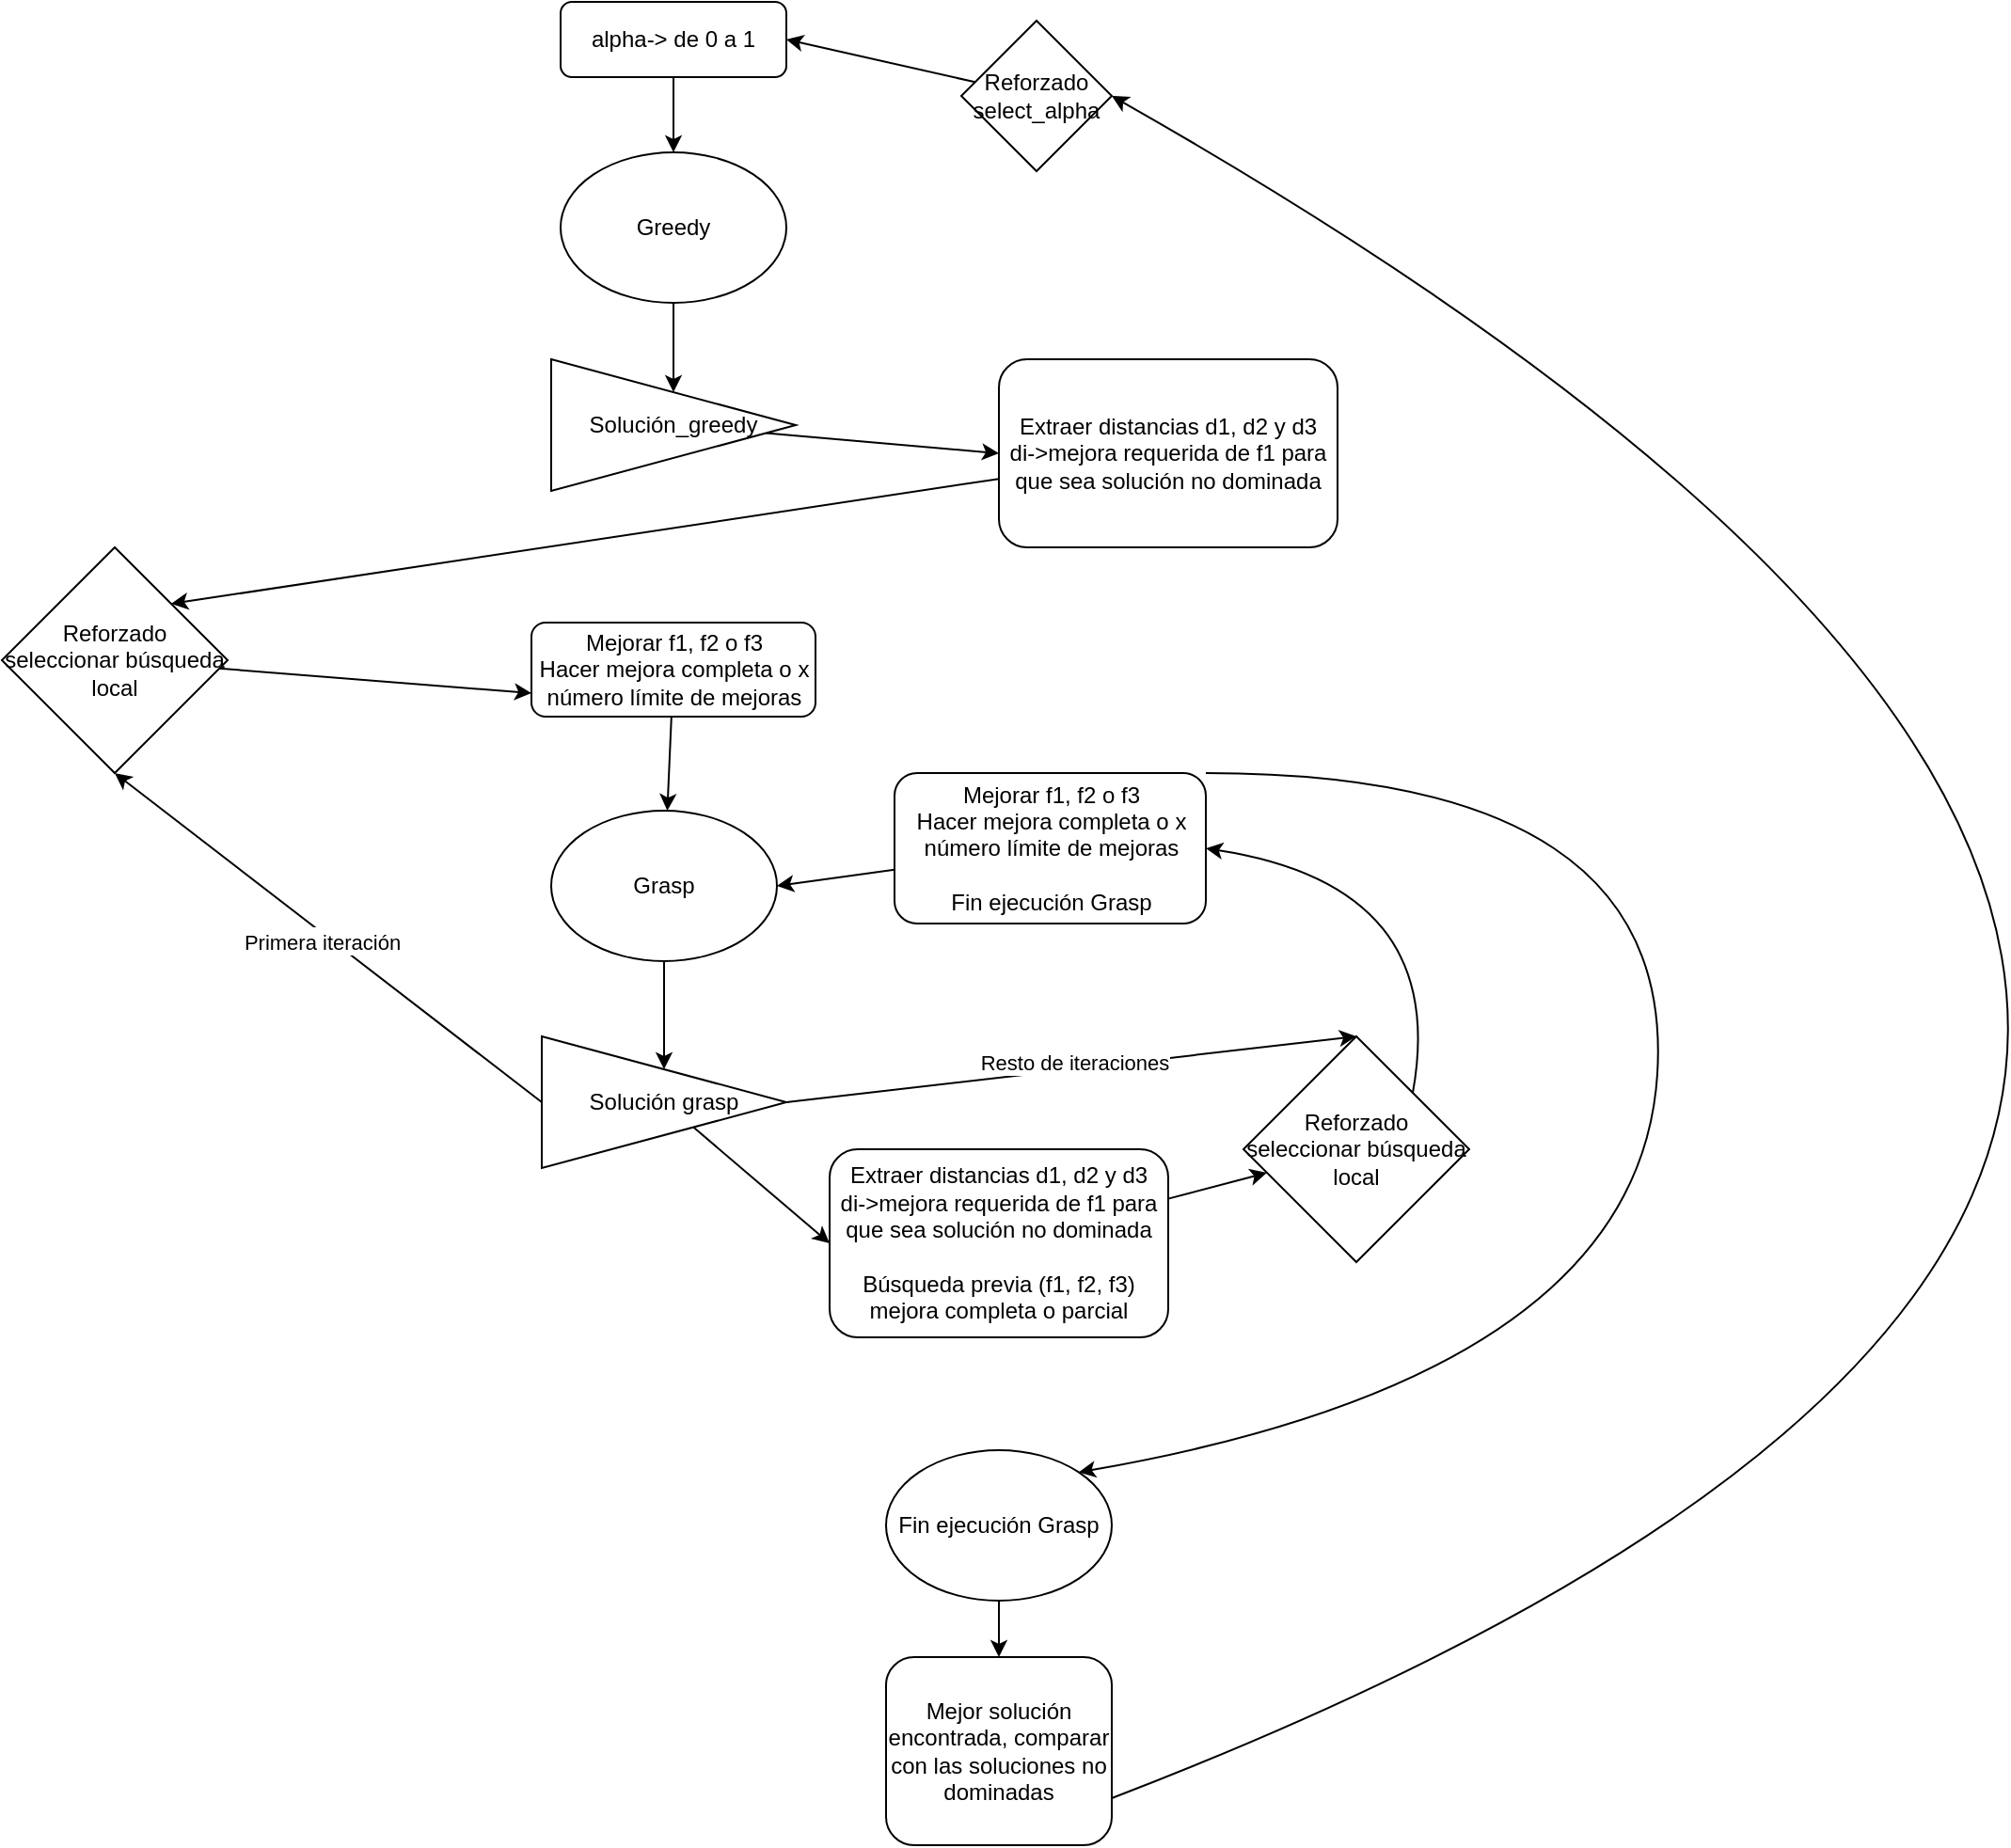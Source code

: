 <mxfile>
    <diagram id="6Sprd7wVkLYzRS64GCtR" name="Página-1">
        <mxGraphModel dx="2340" dy="1043" grid="1" gridSize="10" guides="1" tooltips="1" connect="1" arrows="1" fold="1" page="1" pageScale="1" pageWidth="827" pageHeight="1169" math="0" shadow="0">
            <root>
                <mxCell id="0"/>
                <mxCell id="1" parent="0"/>
                <mxCell id="133" style="edgeStyle=none;html=1;entryX=0.5;entryY=0;entryDx=0;entryDy=0;" edge="1" parent="1" source="2" target="132">
                    <mxGeometry relative="1" as="geometry"/>
                </mxCell>
                <mxCell id="2" value="Grasp" style="ellipse;whiteSpace=wrap;html=1;" parent="1" vertex="1">
                    <mxGeometry x="-418" y="460" width="120" height="80" as="geometry"/>
                </mxCell>
                <mxCell id="116" value="Greedy" style="ellipse;whiteSpace=wrap;html=1;" vertex="1" parent="1">
                    <mxGeometry x="-413" y="110" width="120" height="80" as="geometry"/>
                </mxCell>
                <mxCell id="118" style="edgeStyle=none;html=1;exitX=0.5;exitY=1;exitDx=0;exitDy=0;entryX=0.5;entryY=0;entryDx=0;entryDy=0;" edge="1" parent="1" source="117" target="116">
                    <mxGeometry relative="1" as="geometry"/>
                </mxCell>
                <mxCell id="117" value="alpha-&amp;gt; de 0 a 1" style="rounded=1;whiteSpace=wrap;html=1;" vertex="1" parent="1">
                    <mxGeometry x="-413" y="30" width="120" height="40" as="geometry"/>
                </mxCell>
                <mxCell id="120" style="edgeStyle=none;html=1;entryX=1;entryY=0.5;entryDx=0;entryDy=0;" edge="1" parent="1" source="119" target="117">
                    <mxGeometry relative="1" as="geometry"/>
                </mxCell>
                <mxCell id="119" value="Reforzado&lt;br&gt;select_alpha" style="rhombus;whiteSpace=wrap;html=1;" vertex="1" parent="1">
                    <mxGeometry x="-200" y="40" width="80" height="80" as="geometry"/>
                </mxCell>
                <mxCell id="122" style="edgeStyle=none;html=1;exitX=0.5;exitY=1;exitDx=0;exitDy=0;" edge="1" parent="1" source="116" target="125">
                    <mxGeometry relative="1" as="geometry">
                        <mxPoint x="-353" y="230" as="targetPoint"/>
                    </mxGeometry>
                </mxCell>
                <mxCell id="137" style="edgeStyle=none;html=1;entryX=0;entryY=0.5;entryDx=0;entryDy=0;" edge="1" parent="1" source="125" target="134">
                    <mxGeometry relative="1" as="geometry"/>
                </mxCell>
                <mxCell id="125" value="&lt;span style=&quot;color: rgb(0, 0, 0);&quot;&gt;Solución_greedy&lt;/span&gt;" style="triangle;whiteSpace=wrap;html=1;" vertex="1" parent="1">
                    <mxGeometry x="-418" y="220" width="130" height="70" as="geometry"/>
                </mxCell>
                <mxCell id="130" style="edgeStyle=none;html=1;" edge="1" parent="1" source="126" target="2">
                    <mxGeometry relative="1" as="geometry"/>
                </mxCell>
                <mxCell id="126" value="Mejorar f1, f2 o f3&lt;div&gt;Hacer mejora completa o x número límite de mejoras&lt;/div&gt;" style="rounded=1;whiteSpace=wrap;html=1;" vertex="1" parent="1">
                    <mxGeometry x="-428.5" y="360" width="151" height="50" as="geometry"/>
                </mxCell>
                <mxCell id="129" style="edgeStyle=none;html=1;entryX=0;entryY=0.75;entryDx=0;entryDy=0;" edge="1" parent="1" source="128" target="126">
                    <mxGeometry relative="1" as="geometry"/>
                </mxCell>
                <mxCell id="128" value="Reforzado&lt;br&gt;seleccionar búsqueda local" style="rhombus;whiteSpace=wrap;html=1;" vertex="1" parent="1">
                    <mxGeometry x="-710" y="320" width="120" height="120" as="geometry"/>
                </mxCell>
                <mxCell id="131" value="Reforzado&lt;br&gt;seleccionar búsqueda local" style="rhombus;whiteSpace=wrap;html=1;" vertex="1" parent="1">
                    <mxGeometry x="-50" y="580" width="120" height="120" as="geometry"/>
                </mxCell>
                <mxCell id="140" style="edgeStyle=none;html=1;entryX=0;entryY=0.5;entryDx=0;entryDy=0;" edge="1" parent="1" source="132" target="139">
                    <mxGeometry relative="1" as="geometry"/>
                </mxCell>
                <mxCell id="132" value="&lt;span style=&quot;color: rgb(0, 0, 0);&quot;&gt;Solución grasp&lt;/span&gt;" style="triangle;whiteSpace=wrap;html=1;" vertex="1" parent="1">
                    <mxGeometry x="-423" y="580" width="130" height="70" as="geometry"/>
                </mxCell>
                <mxCell id="138" style="edgeStyle=none;html=1;entryX=1;entryY=0;entryDx=0;entryDy=0;" edge="1" parent="1" source="134" target="128">
                    <mxGeometry relative="1" as="geometry"/>
                </mxCell>
                <mxCell id="134" value="&lt;div&gt;&lt;font color=&quot;#000000&quot;&gt;Extraer distancias d1, d2 y d3&lt;/font&gt;&lt;/div&gt;&lt;div&gt;&lt;font color=&quot;#000000&quot;&gt;di-&amp;gt;mejora requerida de f1 para que sea solución no dominada&lt;/font&gt;&lt;/div&gt;" style="rounded=1;whiteSpace=wrap;html=1;" vertex="1" parent="1">
                    <mxGeometry x="-180" y="220" width="180" height="100" as="geometry"/>
                </mxCell>
                <mxCell id="141" style="edgeStyle=none;html=1;" edge="1" parent="1" source="139" target="131">
                    <mxGeometry relative="1" as="geometry"/>
                </mxCell>
                <mxCell id="139" value="&lt;div&gt;&lt;font color=&quot;#000000&quot;&gt;Extraer distancias d1, d2 y d3&lt;/font&gt;&lt;/div&gt;&lt;div&gt;&lt;font color=&quot;#000000&quot;&gt;di-&amp;gt;mejora requerida de f1 para que sea solución no dominada&lt;/font&gt;&lt;/div&gt;&lt;div&gt;&lt;font color=&quot;#000000&quot;&gt;&lt;br&gt;&lt;/font&gt;&lt;/div&gt;&lt;div&gt;&lt;font color=&quot;#000000&quot;&gt;Búsqueda previa (f1, f2, f3)&lt;br&gt;mejora completa o parcial&lt;/font&gt;&lt;/div&gt;" style="rounded=1;whiteSpace=wrap;html=1;" vertex="1" parent="1">
                    <mxGeometry x="-270" y="640" width="180" height="100" as="geometry"/>
                </mxCell>
                <mxCell id="143" value="" style="curved=1;endArrow=classic;html=1;exitX=1;exitY=0;exitDx=0;exitDy=0;entryX=1;entryY=0.5;entryDx=0;entryDy=0;" edge="1" parent="1" source="131" target="144">
                    <mxGeometry width="50" height="50" relative="1" as="geometry">
                        <mxPoint x="160" y="610" as="sourcePoint"/>
                        <mxPoint x="-100" y="430" as="targetPoint"/>
                        <Array as="points">
                            <mxPoint x="60" y="500"/>
                        </Array>
                    </mxGeometry>
                </mxCell>
                <mxCell id="145" style="edgeStyle=none;html=1;entryX=1;entryY=0.5;entryDx=0;entryDy=0;" edge="1" parent="1" source="144" target="2">
                    <mxGeometry relative="1" as="geometry"/>
                </mxCell>
                <mxCell id="144" value="Mejorar f1, f2 o f3&lt;div&gt;Hacer mejora completa o x número límite de mejoras&lt;/div&gt;&lt;div&gt;&lt;br&gt;&lt;/div&gt;&lt;div&gt;Fin ejecución Grasp&lt;/div&gt;" style="rounded=1;whiteSpace=wrap;html=1;" vertex="1" parent="1">
                    <mxGeometry x="-235.5" y="440" width="165.5" height="80" as="geometry"/>
                </mxCell>
                <mxCell id="147" value="" style="curved=1;endArrow=classic;html=1;exitX=1;exitY=0;exitDx=0;exitDy=0;entryX=1;entryY=0;entryDx=0;entryDy=0;" edge="1" parent="1" source="144" target="149">
                    <mxGeometry width="50" height="50" relative="1" as="geometry">
                        <mxPoint x="250" y="460" as="sourcePoint"/>
                        <mxPoint x="-210" y="880" as="targetPoint"/>
                        <Array as="points">
                            <mxPoint x="180" y="440"/>
                            <mxPoint x="160" y="760"/>
                        </Array>
                    </mxGeometry>
                </mxCell>
                <mxCell id="148" value="Mejor solución encontrada, comparar con las soluciones no dominadas" style="rounded=1;whiteSpace=wrap;html=1;" vertex="1" parent="1">
                    <mxGeometry x="-240" y="910" width="120" height="100" as="geometry"/>
                </mxCell>
                <mxCell id="150" style="edgeStyle=none;html=1;" edge="1" parent="1" source="149" target="148">
                    <mxGeometry relative="1" as="geometry"/>
                </mxCell>
                <mxCell id="149" value="Fin ejecución Grasp" style="ellipse;whiteSpace=wrap;html=1;" vertex="1" parent="1">
                    <mxGeometry x="-240" y="800" width="120" height="80" as="geometry"/>
                </mxCell>
                <mxCell id="153" value="" style="curved=1;endArrow=classic;html=1;exitX=1;exitY=0.75;exitDx=0;exitDy=0;entryX=1;entryY=0.5;entryDx=0;entryDy=0;" edge="1" parent="1" source="148" target="119">
                    <mxGeometry width="50" height="50" relative="1" as="geometry">
                        <mxPoint x="40" y="1050" as="sourcePoint"/>
                        <mxPoint x="330" y="170" as="targetPoint"/>
                        <Array as="points">
                            <mxPoint x="830" y="620"/>
                        </Array>
                    </mxGeometry>
                </mxCell>
                <mxCell id="155" value="" style="endArrow=classic;html=1;entryX=0.5;entryY=1;entryDx=0;entryDy=0;exitX=0;exitY=0.5;exitDx=0;exitDy=0;" edge="1" parent="1" source="132" target="128">
                    <mxGeometry relative="1" as="geometry">
                        <mxPoint x="-650" y="750" as="sourcePoint"/>
                        <mxPoint x="-550" y="750" as="targetPoint"/>
                    </mxGeometry>
                </mxCell>
                <mxCell id="156" value="Label" style="edgeLabel;resizable=0;html=1;;align=center;verticalAlign=middle;" connectable="0" vertex="1" parent="155">
                    <mxGeometry relative="1" as="geometry"/>
                </mxCell>
                <mxCell id="157" value="Primera iteración" style="edgeLabel;html=1;align=center;verticalAlign=middle;resizable=0;points=[];" vertex="1" connectable="0" parent="155">
                    <mxGeometry x="0.009" y="4" relative="1" as="geometry">
                        <mxPoint as="offset"/>
                    </mxGeometry>
                </mxCell>
                <mxCell id="158" value="" style="endArrow=classic;html=1;entryX=0.5;entryY=0;entryDx=0;entryDy=0;exitX=1;exitY=0.5;exitDx=0;exitDy=0;" edge="1" parent="1" source="132" target="131">
                    <mxGeometry relative="1" as="geometry">
                        <mxPoint x="-513" y="777.5" as="sourcePoint"/>
                        <mxPoint x="-740" y="602.5" as="targetPoint"/>
                    </mxGeometry>
                </mxCell>
                <mxCell id="160" value="Resto de iteraciones" style="edgeLabel;html=1;align=center;verticalAlign=middle;resizable=0;points=[];" vertex="1" connectable="0" parent="158">
                    <mxGeometry x="0.009" y="4" relative="1" as="geometry">
                        <mxPoint as="offset"/>
                    </mxGeometry>
                </mxCell>
            </root>
        </mxGraphModel>
    </diagram>
</mxfile>